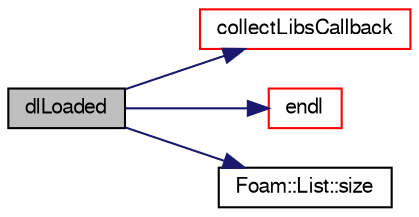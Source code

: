 digraph "dlLoaded"
{
  bgcolor="transparent";
  edge [fontname="FreeSans",fontsize="10",labelfontname="FreeSans",labelfontsize="10"];
  node [fontname="FreeSans",fontsize="10",shape=record];
  rankdir="LR";
  Node109574 [label="dlLoaded",height=0.2,width=0.4,color="black", fillcolor="grey75", style="filled", fontcolor="black"];
  Node109574 -> Node109575 [color="midnightblue",fontsize="10",style="solid",fontname="FreeSans"];
  Node109575 [label="collectLibsCallback",height=0.2,width=0.4,color="red",URL="$a12914.html#af88215f6b9adb1e4d1bcd85bc0225476"];
  Node109574 -> Node109577 [color="midnightblue",fontsize="10",style="solid",fontname="FreeSans"];
  Node109577 [label="endl",height=0.2,width=0.4,color="red",URL="$a21124.html#a2db8fe02a0d3909e9351bb4275b23ce4",tooltip="Add newline and flush stream. "];
  Node109574 -> Node109579 [color="midnightblue",fontsize="10",style="solid",fontname="FreeSans"];
  Node109579 [label="Foam::List::size",height=0.2,width=0.4,color="black",URL="$a25694.html#a8a5f6fa29bd4b500caf186f60245b384",tooltip="Override size to be inconsistent with allocated storage. "];
}
